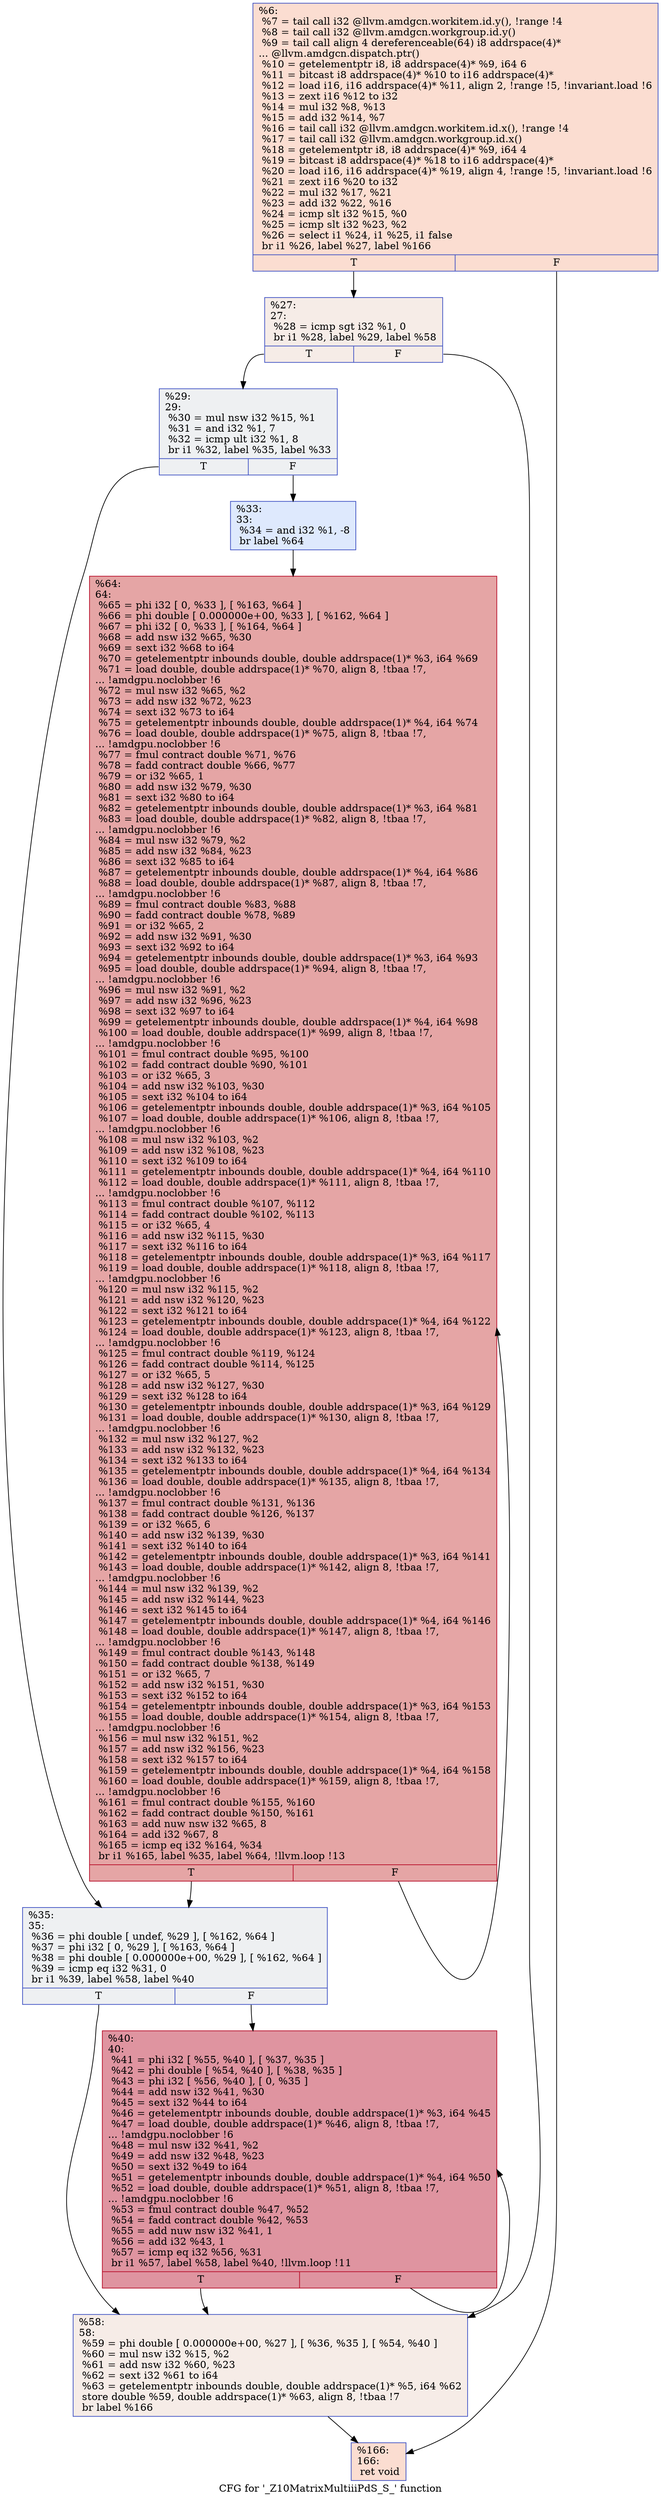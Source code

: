 digraph "CFG for '_Z10MatrixMultiiiPdS_S_' function" {
	label="CFG for '_Z10MatrixMultiiiPdS_S_' function";

	Node0x5ddcd60 [shape=record,color="#3d50c3ff", style=filled, fillcolor="#f7b39670",label="{%6:\l  %7 = tail call i32 @llvm.amdgcn.workitem.id.y(), !range !4\l  %8 = tail call i32 @llvm.amdgcn.workgroup.id.y()\l  %9 = tail call align 4 dereferenceable(64) i8 addrspace(4)*\l... @llvm.amdgcn.dispatch.ptr()\l  %10 = getelementptr i8, i8 addrspace(4)* %9, i64 6\l  %11 = bitcast i8 addrspace(4)* %10 to i16 addrspace(4)*\l  %12 = load i16, i16 addrspace(4)* %11, align 2, !range !5, !invariant.load !6\l  %13 = zext i16 %12 to i32\l  %14 = mul i32 %8, %13\l  %15 = add i32 %14, %7\l  %16 = tail call i32 @llvm.amdgcn.workitem.id.x(), !range !4\l  %17 = tail call i32 @llvm.amdgcn.workgroup.id.x()\l  %18 = getelementptr i8, i8 addrspace(4)* %9, i64 4\l  %19 = bitcast i8 addrspace(4)* %18 to i16 addrspace(4)*\l  %20 = load i16, i16 addrspace(4)* %19, align 4, !range !5, !invariant.load !6\l  %21 = zext i16 %20 to i32\l  %22 = mul i32 %17, %21\l  %23 = add i32 %22, %16\l  %24 = icmp slt i32 %15, %0\l  %25 = icmp slt i32 %23, %2\l  %26 = select i1 %24, i1 %25, i1 false\l  br i1 %26, label %27, label %166\l|{<s0>T|<s1>F}}"];
	Node0x5ddcd60:s0 -> Node0x5de07b0;
	Node0x5ddcd60:s1 -> Node0x5de0840;
	Node0x5de07b0 [shape=record,color="#3d50c3ff", style=filled, fillcolor="#ead5c970",label="{%27:\l27:                                               \l  %28 = icmp sgt i32 %1, 0\l  br i1 %28, label %29, label %58\l|{<s0>T|<s1>F}}"];
	Node0x5de07b0:s0 -> Node0x5de0a40;
	Node0x5de07b0:s1 -> Node0x5de0a90;
	Node0x5de0a40 [shape=record,color="#3d50c3ff", style=filled, fillcolor="#d9dce170",label="{%29:\l29:                                               \l  %30 = mul nsw i32 %15, %1\l  %31 = and i32 %1, 7\l  %32 = icmp ult i32 %1, 8\l  br i1 %32, label %35, label %33\l|{<s0>T|<s1>F}}"];
	Node0x5de0a40:s0 -> Node0x5ddf370;
	Node0x5de0a40:s1 -> Node0x5ddf3c0;
	Node0x5ddf3c0 [shape=record,color="#3d50c3ff", style=filled, fillcolor="#b5cdfa70",label="{%33:\l33:                                               \l  %34 = and i32 %1, -8\l  br label %64\l}"];
	Node0x5ddf3c0 -> Node0x5de1130;
	Node0x5ddf370 [shape=record,color="#3d50c3ff", style=filled, fillcolor="#d9dce170",label="{%35:\l35:                                               \l  %36 = phi double [ undef, %29 ], [ %162, %64 ]\l  %37 = phi i32 [ 0, %29 ], [ %163, %64 ]\l  %38 = phi double [ 0.000000e+00, %29 ], [ %162, %64 ]\l  %39 = icmp eq i32 %31, 0\l  br i1 %39, label %58, label %40\l|{<s0>T|<s1>F}}"];
	Node0x5ddf370:s0 -> Node0x5de0a90;
	Node0x5ddf370:s1 -> Node0x5de23a0;
	Node0x5de23a0 [shape=record,color="#b70d28ff", style=filled, fillcolor="#b70d2870",label="{%40:\l40:                                               \l  %41 = phi i32 [ %55, %40 ], [ %37, %35 ]\l  %42 = phi double [ %54, %40 ], [ %38, %35 ]\l  %43 = phi i32 [ %56, %40 ], [ 0, %35 ]\l  %44 = add nsw i32 %41, %30\l  %45 = sext i32 %44 to i64\l  %46 = getelementptr inbounds double, double addrspace(1)* %3, i64 %45\l  %47 = load double, double addrspace(1)* %46, align 8, !tbaa !7,\l... !amdgpu.noclobber !6\l  %48 = mul nsw i32 %41, %2\l  %49 = add nsw i32 %48, %23\l  %50 = sext i32 %49 to i64\l  %51 = getelementptr inbounds double, double addrspace(1)* %4, i64 %50\l  %52 = load double, double addrspace(1)* %51, align 8, !tbaa !7,\l... !amdgpu.noclobber !6\l  %53 = fmul contract double %47, %52\l  %54 = fadd contract double %42, %53\l  %55 = add nuw nsw i32 %41, 1\l  %56 = add i32 %43, 1\l  %57 = icmp eq i32 %56, %31\l  br i1 %57, label %58, label %40, !llvm.loop !11\l|{<s0>T|<s1>F}}"];
	Node0x5de23a0:s0 -> Node0x5de0a90;
	Node0x5de23a0:s1 -> Node0x5de23a0;
	Node0x5de0a90 [shape=record,color="#3d50c3ff", style=filled, fillcolor="#ead5c970",label="{%58:\l58:                                               \l  %59 = phi double [ 0.000000e+00, %27 ], [ %36, %35 ], [ %54, %40 ]\l  %60 = mul nsw i32 %15, %2\l  %61 = add nsw i32 %60, %23\l  %62 = sext i32 %61 to i64\l  %63 = getelementptr inbounds double, double addrspace(1)* %5, i64 %62\l  store double %59, double addrspace(1)* %63, align 8, !tbaa !7\l  br label %166\l}"];
	Node0x5de0a90 -> Node0x5de0840;
	Node0x5de1130 [shape=record,color="#b70d28ff", style=filled, fillcolor="#c5333470",label="{%64:\l64:                                               \l  %65 = phi i32 [ 0, %33 ], [ %163, %64 ]\l  %66 = phi double [ 0.000000e+00, %33 ], [ %162, %64 ]\l  %67 = phi i32 [ 0, %33 ], [ %164, %64 ]\l  %68 = add nsw i32 %65, %30\l  %69 = sext i32 %68 to i64\l  %70 = getelementptr inbounds double, double addrspace(1)* %3, i64 %69\l  %71 = load double, double addrspace(1)* %70, align 8, !tbaa !7,\l... !amdgpu.noclobber !6\l  %72 = mul nsw i32 %65, %2\l  %73 = add nsw i32 %72, %23\l  %74 = sext i32 %73 to i64\l  %75 = getelementptr inbounds double, double addrspace(1)* %4, i64 %74\l  %76 = load double, double addrspace(1)* %75, align 8, !tbaa !7,\l... !amdgpu.noclobber !6\l  %77 = fmul contract double %71, %76\l  %78 = fadd contract double %66, %77\l  %79 = or i32 %65, 1\l  %80 = add nsw i32 %79, %30\l  %81 = sext i32 %80 to i64\l  %82 = getelementptr inbounds double, double addrspace(1)* %3, i64 %81\l  %83 = load double, double addrspace(1)* %82, align 8, !tbaa !7,\l... !amdgpu.noclobber !6\l  %84 = mul nsw i32 %79, %2\l  %85 = add nsw i32 %84, %23\l  %86 = sext i32 %85 to i64\l  %87 = getelementptr inbounds double, double addrspace(1)* %4, i64 %86\l  %88 = load double, double addrspace(1)* %87, align 8, !tbaa !7,\l... !amdgpu.noclobber !6\l  %89 = fmul contract double %83, %88\l  %90 = fadd contract double %78, %89\l  %91 = or i32 %65, 2\l  %92 = add nsw i32 %91, %30\l  %93 = sext i32 %92 to i64\l  %94 = getelementptr inbounds double, double addrspace(1)* %3, i64 %93\l  %95 = load double, double addrspace(1)* %94, align 8, !tbaa !7,\l... !amdgpu.noclobber !6\l  %96 = mul nsw i32 %91, %2\l  %97 = add nsw i32 %96, %23\l  %98 = sext i32 %97 to i64\l  %99 = getelementptr inbounds double, double addrspace(1)* %4, i64 %98\l  %100 = load double, double addrspace(1)* %99, align 8, !tbaa !7,\l... !amdgpu.noclobber !6\l  %101 = fmul contract double %95, %100\l  %102 = fadd contract double %90, %101\l  %103 = or i32 %65, 3\l  %104 = add nsw i32 %103, %30\l  %105 = sext i32 %104 to i64\l  %106 = getelementptr inbounds double, double addrspace(1)* %3, i64 %105\l  %107 = load double, double addrspace(1)* %106, align 8, !tbaa !7,\l... !amdgpu.noclobber !6\l  %108 = mul nsw i32 %103, %2\l  %109 = add nsw i32 %108, %23\l  %110 = sext i32 %109 to i64\l  %111 = getelementptr inbounds double, double addrspace(1)* %4, i64 %110\l  %112 = load double, double addrspace(1)* %111, align 8, !tbaa !7,\l... !amdgpu.noclobber !6\l  %113 = fmul contract double %107, %112\l  %114 = fadd contract double %102, %113\l  %115 = or i32 %65, 4\l  %116 = add nsw i32 %115, %30\l  %117 = sext i32 %116 to i64\l  %118 = getelementptr inbounds double, double addrspace(1)* %3, i64 %117\l  %119 = load double, double addrspace(1)* %118, align 8, !tbaa !7,\l... !amdgpu.noclobber !6\l  %120 = mul nsw i32 %115, %2\l  %121 = add nsw i32 %120, %23\l  %122 = sext i32 %121 to i64\l  %123 = getelementptr inbounds double, double addrspace(1)* %4, i64 %122\l  %124 = load double, double addrspace(1)* %123, align 8, !tbaa !7,\l... !amdgpu.noclobber !6\l  %125 = fmul contract double %119, %124\l  %126 = fadd contract double %114, %125\l  %127 = or i32 %65, 5\l  %128 = add nsw i32 %127, %30\l  %129 = sext i32 %128 to i64\l  %130 = getelementptr inbounds double, double addrspace(1)* %3, i64 %129\l  %131 = load double, double addrspace(1)* %130, align 8, !tbaa !7,\l... !amdgpu.noclobber !6\l  %132 = mul nsw i32 %127, %2\l  %133 = add nsw i32 %132, %23\l  %134 = sext i32 %133 to i64\l  %135 = getelementptr inbounds double, double addrspace(1)* %4, i64 %134\l  %136 = load double, double addrspace(1)* %135, align 8, !tbaa !7,\l... !amdgpu.noclobber !6\l  %137 = fmul contract double %131, %136\l  %138 = fadd contract double %126, %137\l  %139 = or i32 %65, 6\l  %140 = add nsw i32 %139, %30\l  %141 = sext i32 %140 to i64\l  %142 = getelementptr inbounds double, double addrspace(1)* %3, i64 %141\l  %143 = load double, double addrspace(1)* %142, align 8, !tbaa !7,\l... !amdgpu.noclobber !6\l  %144 = mul nsw i32 %139, %2\l  %145 = add nsw i32 %144, %23\l  %146 = sext i32 %145 to i64\l  %147 = getelementptr inbounds double, double addrspace(1)* %4, i64 %146\l  %148 = load double, double addrspace(1)* %147, align 8, !tbaa !7,\l... !amdgpu.noclobber !6\l  %149 = fmul contract double %143, %148\l  %150 = fadd contract double %138, %149\l  %151 = or i32 %65, 7\l  %152 = add nsw i32 %151, %30\l  %153 = sext i32 %152 to i64\l  %154 = getelementptr inbounds double, double addrspace(1)* %3, i64 %153\l  %155 = load double, double addrspace(1)* %154, align 8, !tbaa !7,\l... !amdgpu.noclobber !6\l  %156 = mul nsw i32 %151, %2\l  %157 = add nsw i32 %156, %23\l  %158 = sext i32 %157 to i64\l  %159 = getelementptr inbounds double, double addrspace(1)* %4, i64 %158\l  %160 = load double, double addrspace(1)* %159, align 8, !tbaa !7,\l... !amdgpu.noclobber !6\l  %161 = fmul contract double %155, %160\l  %162 = fadd contract double %150, %161\l  %163 = add nuw nsw i32 %65, 8\l  %164 = add i32 %67, 8\l  %165 = icmp eq i32 %164, %34\l  br i1 %165, label %35, label %64, !llvm.loop !13\l|{<s0>T|<s1>F}}"];
	Node0x5de1130:s0 -> Node0x5ddf370;
	Node0x5de1130:s1 -> Node0x5de1130;
	Node0x5de0840 [shape=record,color="#3d50c3ff", style=filled, fillcolor="#f7b39670",label="{%166:\l166:                                              \l  ret void\l}"];
}

